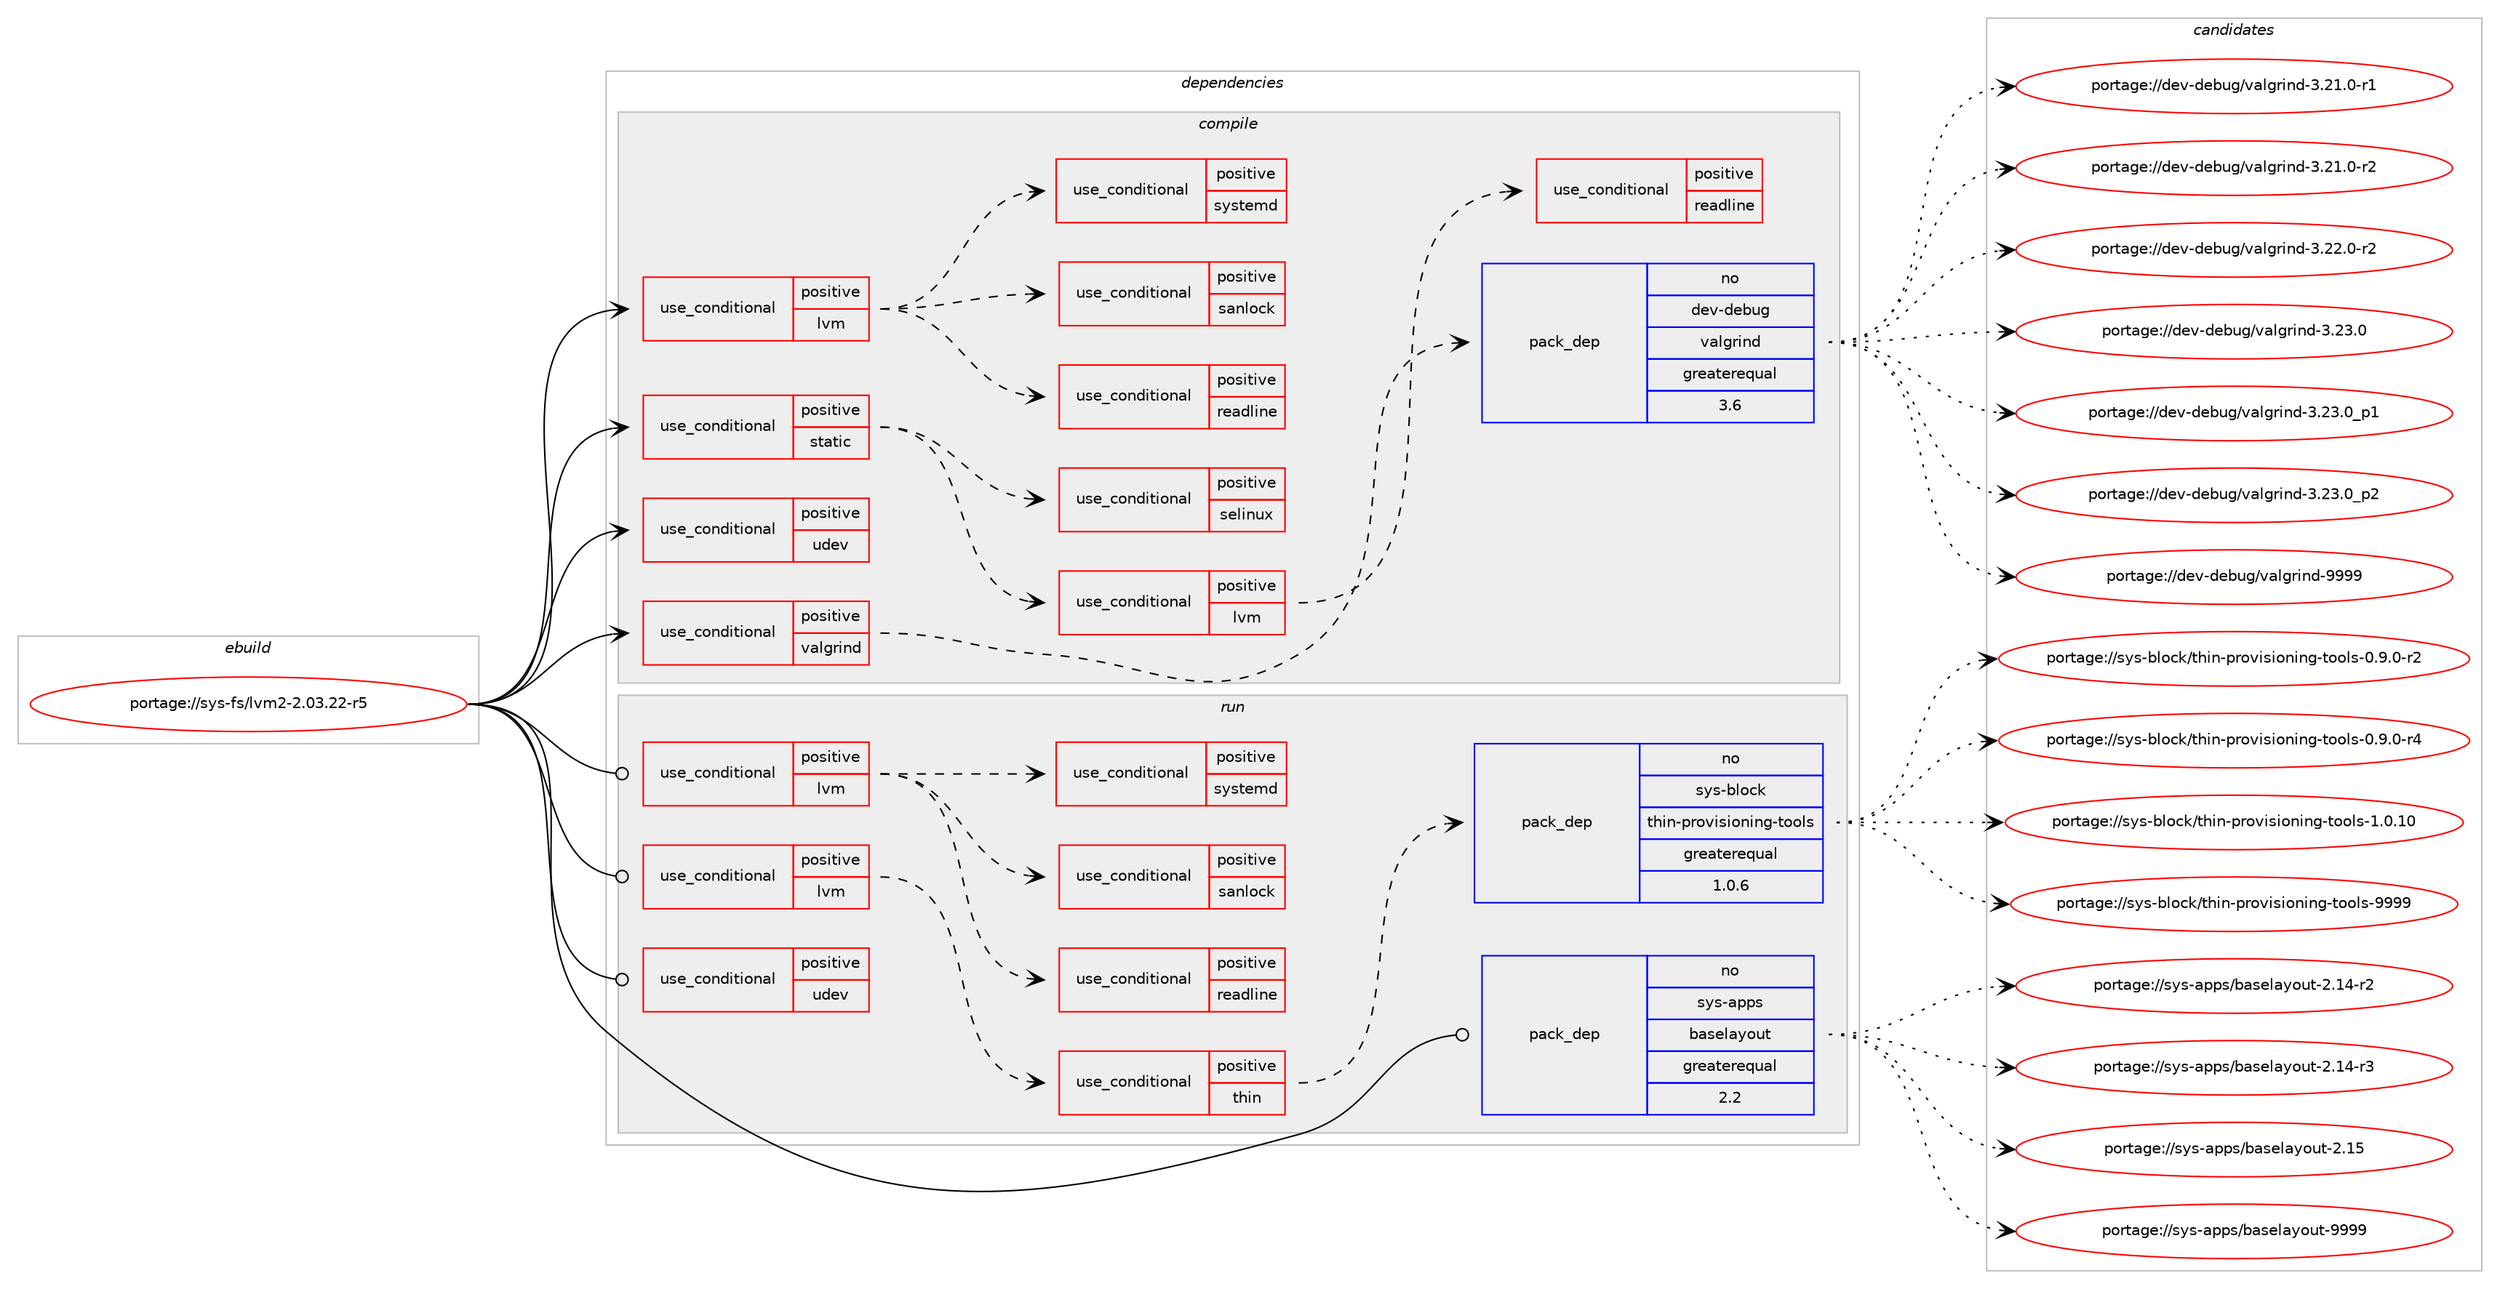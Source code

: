 digraph prolog {

# *************
# Graph options
# *************

newrank=true;
concentrate=true;
compound=true;
graph [rankdir=LR,fontname=Helvetica,fontsize=10,ranksep=1.5];#, ranksep=2.5, nodesep=0.2];
edge  [arrowhead=vee];
node  [fontname=Helvetica,fontsize=10];

# **********
# The ebuild
# **********

subgraph cluster_leftcol {
color=gray;
rank=same;
label=<<i>ebuild</i>>;
id [label="portage://sys-fs/lvm2-2.03.22-r5", color=red, width=4, href="../sys-fs/lvm2-2.03.22-r5.svg"];
}

# ****************
# The dependencies
# ****************

subgraph cluster_midcol {
color=gray;
label=<<i>dependencies</i>>;
subgraph cluster_compile {
fillcolor="#eeeeee";
style=filled;
label=<<i>compile</i>>;
subgraph cond113507 {
dependency219054 [label=<<TABLE BORDER="0" CELLBORDER="1" CELLSPACING="0" CELLPADDING="4"><TR><TD ROWSPAN="3" CELLPADDING="10">use_conditional</TD></TR><TR><TD>positive</TD></TR><TR><TD>lvm</TD></TR></TABLE>>, shape=none, color=red];
# *** BEGIN UNKNOWN DEPENDENCY TYPE (TODO) ***
# dependency219054 -> package_dependency(portage://sys-fs/lvm2-2.03.22-r5,install,no,dev-libs,libaio,none,[,,],[],[])
# *** END UNKNOWN DEPENDENCY TYPE (TODO) ***

# *** BEGIN UNKNOWN DEPENDENCY TYPE (TODO) ***
# dependency219054 -> package_dependency(portage://sys-fs/lvm2-2.03.22-r5,install,no,sys-apps,util-linux,none,[,,],[],[])
# *** END UNKNOWN DEPENDENCY TYPE (TODO) ***

subgraph cond113508 {
dependency219055 [label=<<TABLE BORDER="0" CELLBORDER="1" CELLSPACING="0" CELLPADDING="4"><TR><TD ROWSPAN="3" CELLPADDING="10">use_conditional</TD></TR><TR><TD>positive</TD></TR><TR><TD>readline</TD></TR></TABLE>>, shape=none, color=red];
# *** BEGIN UNKNOWN DEPENDENCY TYPE (TODO) ***
# dependency219055 -> package_dependency(portage://sys-fs/lvm2-2.03.22-r5,install,no,sys-libs,readline,none,[,,],any_same_slot,[])
# *** END UNKNOWN DEPENDENCY TYPE (TODO) ***

}
dependency219054:e -> dependency219055:w [weight=20,style="dashed",arrowhead="vee"];
subgraph cond113509 {
dependency219056 [label=<<TABLE BORDER="0" CELLBORDER="1" CELLSPACING="0" CELLPADDING="4"><TR><TD ROWSPAN="3" CELLPADDING="10">use_conditional</TD></TR><TR><TD>positive</TD></TR><TR><TD>sanlock</TD></TR></TABLE>>, shape=none, color=red];
# *** BEGIN UNKNOWN DEPENDENCY TYPE (TODO) ***
# dependency219056 -> package_dependency(portage://sys-fs/lvm2-2.03.22-r5,install,no,sys-cluster,sanlock,none,[,,],[],[])
# *** END UNKNOWN DEPENDENCY TYPE (TODO) ***

}
dependency219054:e -> dependency219056:w [weight=20,style="dashed",arrowhead="vee"];
subgraph cond113510 {
dependency219057 [label=<<TABLE BORDER="0" CELLBORDER="1" CELLSPACING="0" CELLPADDING="4"><TR><TD ROWSPAN="3" CELLPADDING="10">use_conditional</TD></TR><TR><TD>positive</TD></TR><TR><TD>systemd</TD></TR></TABLE>>, shape=none, color=red];
# *** BEGIN UNKNOWN DEPENDENCY TYPE (TODO) ***
# dependency219057 -> package_dependency(portage://sys-fs/lvm2-2.03.22-r5,install,no,sys-apps,systemd,none,[,,],any_same_slot,[])
# *** END UNKNOWN DEPENDENCY TYPE (TODO) ***

}
dependency219054:e -> dependency219057:w [weight=20,style="dashed",arrowhead="vee"];
}
id:e -> dependency219054:w [weight=20,style="solid",arrowhead="vee"];
subgraph cond113511 {
dependency219058 [label=<<TABLE BORDER="0" CELLBORDER="1" CELLSPACING="0" CELLPADDING="4"><TR><TD ROWSPAN="3" CELLPADDING="10">use_conditional</TD></TR><TR><TD>positive</TD></TR><TR><TD>static</TD></TR></TABLE>>, shape=none, color=red];
# *** BEGIN UNKNOWN DEPENDENCY TYPE (TODO) ***
# dependency219058 -> package_dependency(portage://sys-fs/lvm2-2.03.22-r5,install,no,sys-apps,util-linux,none,[,,],[],[use(enable(static-libs),none)])
# *** END UNKNOWN DEPENDENCY TYPE (TODO) ***

subgraph cond113512 {
dependency219059 [label=<<TABLE BORDER="0" CELLBORDER="1" CELLSPACING="0" CELLPADDING="4"><TR><TD ROWSPAN="3" CELLPADDING="10">use_conditional</TD></TR><TR><TD>positive</TD></TR><TR><TD>lvm</TD></TR></TABLE>>, shape=none, color=red];
# *** BEGIN UNKNOWN DEPENDENCY TYPE (TODO) ***
# dependency219059 -> package_dependency(portage://sys-fs/lvm2-2.03.22-r5,install,no,dev-libs,libaio,none,[,,],[],[use(enable(static-libs),none)])
# *** END UNKNOWN DEPENDENCY TYPE (TODO) ***

subgraph cond113513 {
dependency219060 [label=<<TABLE BORDER="0" CELLBORDER="1" CELLSPACING="0" CELLPADDING="4"><TR><TD ROWSPAN="3" CELLPADDING="10">use_conditional</TD></TR><TR><TD>positive</TD></TR><TR><TD>readline</TD></TR></TABLE>>, shape=none, color=red];
# *** BEGIN UNKNOWN DEPENDENCY TYPE (TODO) ***
# dependency219060 -> package_dependency(portage://sys-fs/lvm2-2.03.22-r5,install,no,sys-libs,readline,none,[,,],[],[use(enable(static-libs),none)])
# *** END UNKNOWN DEPENDENCY TYPE (TODO) ***

}
dependency219059:e -> dependency219060:w [weight=20,style="dashed",arrowhead="vee"];
}
dependency219058:e -> dependency219059:w [weight=20,style="dashed",arrowhead="vee"];
subgraph cond113514 {
dependency219061 [label=<<TABLE BORDER="0" CELLBORDER="1" CELLSPACING="0" CELLPADDING="4"><TR><TD ROWSPAN="3" CELLPADDING="10">use_conditional</TD></TR><TR><TD>positive</TD></TR><TR><TD>selinux</TD></TR></TABLE>>, shape=none, color=red];
# *** BEGIN UNKNOWN DEPENDENCY TYPE (TODO) ***
# dependency219061 -> package_dependency(portage://sys-fs/lvm2-2.03.22-r5,install,no,sys-libs,libselinux,none,[,,],[],[use(enable(static-libs),none)])
# *** END UNKNOWN DEPENDENCY TYPE (TODO) ***

}
dependency219058:e -> dependency219061:w [weight=20,style="dashed",arrowhead="vee"];
}
id:e -> dependency219058:w [weight=20,style="solid",arrowhead="vee"];
subgraph cond113515 {
dependency219062 [label=<<TABLE BORDER="0" CELLBORDER="1" CELLSPACING="0" CELLPADDING="4"><TR><TD ROWSPAN="3" CELLPADDING="10">use_conditional</TD></TR><TR><TD>positive</TD></TR><TR><TD>udev</TD></TR></TABLE>>, shape=none, color=red];
# *** BEGIN UNKNOWN DEPENDENCY TYPE (TODO) ***
# dependency219062 -> package_dependency(portage://sys-fs/lvm2-2.03.22-r5,install,no,virtual,libudev,none,[,,],any_same_slot,[])
# *** END UNKNOWN DEPENDENCY TYPE (TODO) ***

}
id:e -> dependency219062:w [weight=20,style="solid",arrowhead="vee"];
subgraph cond113516 {
dependency219063 [label=<<TABLE BORDER="0" CELLBORDER="1" CELLSPACING="0" CELLPADDING="4"><TR><TD ROWSPAN="3" CELLPADDING="10">use_conditional</TD></TR><TR><TD>positive</TD></TR><TR><TD>valgrind</TD></TR></TABLE>>, shape=none, color=red];
subgraph pack102647 {
dependency219064 [label=<<TABLE BORDER="0" CELLBORDER="1" CELLSPACING="0" CELLPADDING="4" WIDTH="220"><TR><TD ROWSPAN="6" CELLPADDING="30">pack_dep</TD></TR><TR><TD WIDTH="110">no</TD></TR><TR><TD>dev-debug</TD></TR><TR><TD>valgrind</TD></TR><TR><TD>greaterequal</TD></TR><TR><TD>3.6</TD></TR></TABLE>>, shape=none, color=blue];
}
dependency219063:e -> dependency219064:w [weight=20,style="dashed",arrowhead="vee"];
}
id:e -> dependency219063:w [weight=20,style="solid",arrowhead="vee"];
}
subgraph cluster_compileandrun {
fillcolor="#eeeeee";
style=filled;
label=<<i>compile and run</i>>;
}
subgraph cluster_run {
fillcolor="#eeeeee";
style=filled;
label=<<i>run</i>>;
subgraph cond113517 {
dependency219065 [label=<<TABLE BORDER="0" CELLBORDER="1" CELLSPACING="0" CELLPADDING="4"><TR><TD ROWSPAN="3" CELLPADDING="10">use_conditional</TD></TR><TR><TD>positive</TD></TR><TR><TD>lvm</TD></TR></TABLE>>, shape=none, color=red];
# *** BEGIN UNKNOWN DEPENDENCY TYPE (TODO) ***
# dependency219065 -> package_dependency(portage://sys-fs/lvm2-2.03.22-r5,run,no,dev-libs,libaio,none,[,,],[],[])
# *** END UNKNOWN DEPENDENCY TYPE (TODO) ***

# *** BEGIN UNKNOWN DEPENDENCY TYPE (TODO) ***
# dependency219065 -> package_dependency(portage://sys-fs/lvm2-2.03.22-r5,run,no,sys-apps,util-linux,none,[,,],[],[])
# *** END UNKNOWN DEPENDENCY TYPE (TODO) ***

subgraph cond113518 {
dependency219066 [label=<<TABLE BORDER="0" CELLBORDER="1" CELLSPACING="0" CELLPADDING="4"><TR><TD ROWSPAN="3" CELLPADDING="10">use_conditional</TD></TR><TR><TD>positive</TD></TR><TR><TD>readline</TD></TR></TABLE>>, shape=none, color=red];
# *** BEGIN UNKNOWN DEPENDENCY TYPE (TODO) ***
# dependency219066 -> package_dependency(portage://sys-fs/lvm2-2.03.22-r5,run,no,sys-libs,readline,none,[,,],any_same_slot,[])
# *** END UNKNOWN DEPENDENCY TYPE (TODO) ***

}
dependency219065:e -> dependency219066:w [weight=20,style="dashed",arrowhead="vee"];
subgraph cond113519 {
dependency219067 [label=<<TABLE BORDER="0" CELLBORDER="1" CELLSPACING="0" CELLPADDING="4"><TR><TD ROWSPAN="3" CELLPADDING="10">use_conditional</TD></TR><TR><TD>positive</TD></TR><TR><TD>sanlock</TD></TR></TABLE>>, shape=none, color=red];
# *** BEGIN UNKNOWN DEPENDENCY TYPE (TODO) ***
# dependency219067 -> package_dependency(portage://sys-fs/lvm2-2.03.22-r5,run,no,sys-cluster,sanlock,none,[,,],[],[])
# *** END UNKNOWN DEPENDENCY TYPE (TODO) ***

}
dependency219065:e -> dependency219067:w [weight=20,style="dashed",arrowhead="vee"];
subgraph cond113520 {
dependency219068 [label=<<TABLE BORDER="0" CELLBORDER="1" CELLSPACING="0" CELLPADDING="4"><TR><TD ROWSPAN="3" CELLPADDING="10">use_conditional</TD></TR><TR><TD>positive</TD></TR><TR><TD>systemd</TD></TR></TABLE>>, shape=none, color=red];
# *** BEGIN UNKNOWN DEPENDENCY TYPE (TODO) ***
# dependency219068 -> package_dependency(portage://sys-fs/lvm2-2.03.22-r5,run,no,sys-apps,systemd,none,[,,],any_same_slot,[])
# *** END UNKNOWN DEPENDENCY TYPE (TODO) ***

}
dependency219065:e -> dependency219068:w [weight=20,style="dashed",arrowhead="vee"];
}
id:e -> dependency219065:w [weight=20,style="solid",arrowhead="odot"];
subgraph cond113521 {
dependency219069 [label=<<TABLE BORDER="0" CELLBORDER="1" CELLSPACING="0" CELLPADDING="4"><TR><TD ROWSPAN="3" CELLPADDING="10">use_conditional</TD></TR><TR><TD>positive</TD></TR><TR><TD>lvm</TD></TR></TABLE>>, shape=none, color=red];
# *** BEGIN UNKNOWN DEPENDENCY TYPE (TODO) ***
# dependency219069 -> package_dependency(portage://sys-fs/lvm2-2.03.22-r5,run,no,virtual,tmpfiles,none,[,,],[],[])
# *** END UNKNOWN DEPENDENCY TYPE (TODO) ***

subgraph cond113522 {
dependency219070 [label=<<TABLE BORDER="0" CELLBORDER="1" CELLSPACING="0" CELLPADDING="4"><TR><TD ROWSPAN="3" CELLPADDING="10">use_conditional</TD></TR><TR><TD>positive</TD></TR><TR><TD>thin</TD></TR></TABLE>>, shape=none, color=red];
subgraph pack102648 {
dependency219071 [label=<<TABLE BORDER="0" CELLBORDER="1" CELLSPACING="0" CELLPADDING="4" WIDTH="220"><TR><TD ROWSPAN="6" CELLPADDING="30">pack_dep</TD></TR><TR><TD WIDTH="110">no</TD></TR><TR><TD>sys-block</TD></TR><TR><TD>thin-provisioning-tools</TD></TR><TR><TD>greaterequal</TD></TR><TR><TD>1.0.6</TD></TR></TABLE>>, shape=none, color=blue];
}
dependency219070:e -> dependency219071:w [weight=20,style="dashed",arrowhead="vee"];
}
dependency219069:e -> dependency219070:w [weight=20,style="dashed",arrowhead="vee"];
}
id:e -> dependency219069:w [weight=20,style="solid",arrowhead="odot"];
subgraph cond113523 {
dependency219072 [label=<<TABLE BORDER="0" CELLBORDER="1" CELLSPACING="0" CELLPADDING="4"><TR><TD ROWSPAN="3" CELLPADDING="10">use_conditional</TD></TR><TR><TD>positive</TD></TR><TR><TD>udev</TD></TR></TABLE>>, shape=none, color=red];
# *** BEGIN UNKNOWN DEPENDENCY TYPE (TODO) ***
# dependency219072 -> package_dependency(portage://sys-fs/lvm2-2.03.22-r5,run,no,virtual,libudev,none,[,,],any_same_slot,[])
# *** END UNKNOWN DEPENDENCY TYPE (TODO) ***

}
id:e -> dependency219072:w [weight=20,style="solid",arrowhead="odot"];
subgraph pack102649 {
dependency219073 [label=<<TABLE BORDER="0" CELLBORDER="1" CELLSPACING="0" CELLPADDING="4" WIDTH="220"><TR><TD ROWSPAN="6" CELLPADDING="30">pack_dep</TD></TR><TR><TD WIDTH="110">no</TD></TR><TR><TD>sys-apps</TD></TR><TR><TD>baselayout</TD></TR><TR><TD>greaterequal</TD></TR><TR><TD>2.2</TD></TR></TABLE>>, shape=none, color=blue];
}
id:e -> dependency219073:w [weight=20,style="solid",arrowhead="odot"];
}
}

# **************
# The candidates
# **************

subgraph cluster_choices {
rank=same;
color=gray;
label=<<i>candidates</i>>;

subgraph choice102647 {
color=black;
nodesep=1;
choice10010111845100101981171034711897108103114105110100455146504946484511449 [label="portage://dev-debug/valgrind-3.21.0-r1", color=red, width=4,href="../dev-debug/valgrind-3.21.0-r1.svg"];
choice10010111845100101981171034711897108103114105110100455146504946484511450 [label="portage://dev-debug/valgrind-3.21.0-r2", color=red, width=4,href="../dev-debug/valgrind-3.21.0-r2.svg"];
choice10010111845100101981171034711897108103114105110100455146505046484511450 [label="portage://dev-debug/valgrind-3.22.0-r2", color=red, width=4,href="../dev-debug/valgrind-3.22.0-r2.svg"];
choice1001011184510010198117103471189710810311410511010045514650514648 [label="portage://dev-debug/valgrind-3.23.0", color=red, width=4,href="../dev-debug/valgrind-3.23.0.svg"];
choice10010111845100101981171034711897108103114105110100455146505146489511249 [label="portage://dev-debug/valgrind-3.23.0_p1", color=red, width=4,href="../dev-debug/valgrind-3.23.0_p1.svg"];
choice10010111845100101981171034711897108103114105110100455146505146489511250 [label="portage://dev-debug/valgrind-3.23.0_p2", color=red, width=4,href="../dev-debug/valgrind-3.23.0_p2.svg"];
choice100101118451001019811710347118971081031141051101004557575757 [label="portage://dev-debug/valgrind-9999", color=red, width=4,href="../dev-debug/valgrind-9999.svg"];
dependency219064:e -> choice10010111845100101981171034711897108103114105110100455146504946484511449:w [style=dotted,weight="100"];
dependency219064:e -> choice10010111845100101981171034711897108103114105110100455146504946484511450:w [style=dotted,weight="100"];
dependency219064:e -> choice10010111845100101981171034711897108103114105110100455146505046484511450:w [style=dotted,weight="100"];
dependency219064:e -> choice1001011184510010198117103471189710810311410511010045514650514648:w [style=dotted,weight="100"];
dependency219064:e -> choice10010111845100101981171034711897108103114105110100455146505146489511249:w [style=dotted,weight="100"];
dependency219064:e -> choice10010111845100101981171034711897108103114105110100455146505146489511250:w [style=dotted,weight="100"];
dependency219064:e -> choice100101118451001019811710347118971081031141051101004557575757:w [style=dotted,weight="100"];
}
subgraph choice102648 {
color=black;
nodesep=1;
choice1151211154598108111991074711610410511045112114111118105115105111110105110103451161111111081154548465746484511450 [label="portage://sys-block/thin-provisioning-tools-0.9.0-r2", color=red, width=4,href="../sys-block/thin-provisioning-tools-0.9.0-r2.svg"];
choice1151211154598108111991074711610410511045112114111118105115105111110105110103451161111111081154548465746484511452 [label="portage://sys-block/thin-provisioning-tools-0.9.0-r4", color=red, width=4,href="../sys-block/thin-provisioning-tools-0.9.0-r4.svg"];
choice11512111545981081119910747116104105110451121141111181051151051111101051101034511611111110811545494648464948 [label="portage://sys-block/thin-provisioning-tools-1.0.10", color=red, width=4,href="../sys-block/thin-provisioning-tools-1.0.10.svg"];
choice1151211154598108111991074711610410511045112114111118105115105111110105110103451161111111081154557575757 [label="portage://sys-block/thin-provisioning-tools-9999", color=red, width=4,href="../sys-block/thin-provisioning-tools-9999.svg"];
dependency219071:e -> choice1151211154598108111991074711610410511045112114111118105115105111110105110103451161111111081154548465746484511450:w [style=dotted,weight="100"];
dependency219071:e -> choice1151211154598108111991074711610410511045112114111118105115105111110105110103451161111111081154548465746484511452:w [style=dotted,weight="100"];
dependency219071:e -> choice11512111545981081119910747116104105110451121141111181051151051111101051101034511611111110811545494648464948:w [style=dotted,weight="100"];
dependency219071:e -> choice1151211154598108111991074711610410511045112114111118105115105111110105110103451161111111081154557575757:w [style=dotted,weight="100"];
}
subgraph choice102649 {
color=black;
nodesep=1;
choice11512111545971121121154798971151011089712111111711645504649524511450 [label="portage://sys-apps/baselayout-2.14-r2", color=red, width=4,href="../sys-apps/baselayout-2.14-r2.svg"];
choice11512111545971121121154798971151011089712111111711645504649524511451 [label="portage://sys-apps/baselayout-2.14-r3", color=red, width=4,href="../sys-apps/baselayout-2.14-r3.svg"];
choice1151211154597112112115479897115101108971211111171164550464953 [label="portage://sys-apps/baselayout-2.15", color=red, width=4,href="../sys-apps/baselayout-2.15.svg"];
choice1151211154597112112115479897115101108971211111171164557575757 [label="portage://sys-apps/baselayout-9999", color=red, width=4,href="../sys-apps/baselayout-9999.svg"];
dependency219073:e -> choice11512111545971121121154798971151011089712111111711645504649524511450:w [style=dotted,weight="100"];
dependency219073:e -> choice11512111545971121121154798971151011089712111111711645504649524511451:w [style=dotted,weight="100"];
dependency219073:e -> choice1151211154597112112115479897115101108971211111171164550464953:w [style=dotted,weight="100"];
dependency219073:e -> choice1151211154597112112115479897115101108971211111171164557575757:w [style=dotted,weight="100"];
}
}

}
